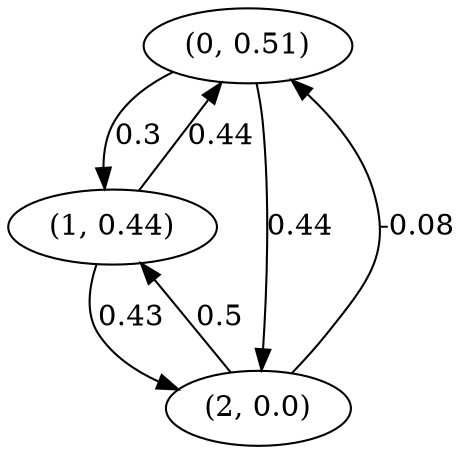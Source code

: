 digraph {
    0 [ label = "(0, 0.51)" ]
    1 [ label = "(1, 0.44)" ]
    2 [ label = "(2, 0.0)" ]
    1 -> 0 [ label = "0.44" ]
    2 -> 0 [ label = "-0.08" ]
    0 -> 1 [ label = "0.3" ]
    2 -> 1 [ label = "0.5" ]
    0 -> 2 [ label = "0.44" ]
    1 -> 2 [ label = "0.43" ]
}

